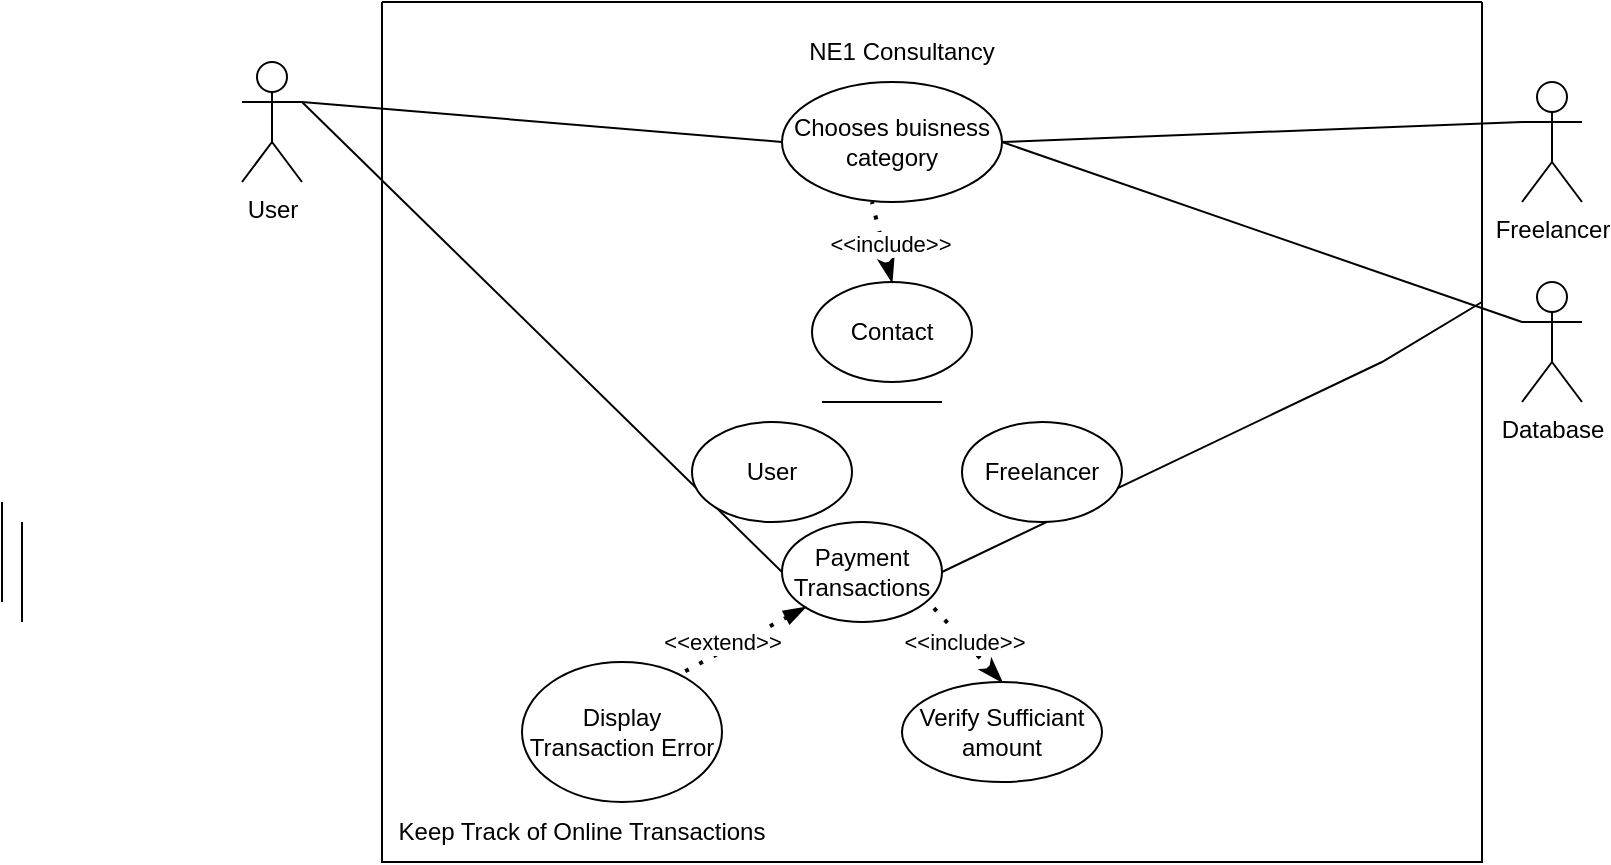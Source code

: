 <mxfile version="20.3.0" type="device"><diagram id="widOWewGo_VllU9ZJEgM" name="Page-1"><mxGraphModel dx="830" dy="513" grid="1" gridSize="10" guides="1" tooltips="1" connect="1" arrows="1" fold="1" page="1" pageScale="1" pageWidth="850" pageHeight="1100" math="0" shadow="0"><root><mxCell id="0"/><mxCell id="1" parent="0"/><mxCell id="8VTQxNKQnnOzeYi4kvYW-2" value="User" style="shape=umlActor;verticalLabelPosition=bottom;verticalAlign=top;html=1;outlineConnect=0;" vertex="1" parent="1"><mxGeometry x="200" y="100" width="30" height="60" as="geometry"/></mxCell><mxCell id="8VTQxNKQnnOzeYi4kvYW-3" value="Database" style="shape=umlActor;verticalLabelPosition=bottom;verticalAlign=top;html=1;outlineConnect=0;" vertex="1" parent="1"><mxGeometry x="840" y="210" width="30" height="60" as="geometry"/></mxCell><mxCell id="8VTQxNKQnnOzeYi4kvYW-4" value="NE1 Consultancy" style="text;html=1;strokeColor=none;fillColor=none;align=center;verticalAlign=middle;whiteSpace=wrap;rounded=0;" vertex="1" parent="1"><mxGeometry x="480" y="80" width="100" height="30" as="geometry"/></mxCell><mxCell id="8VTQxNKQnnOzeYi4kvYW-5" value="Chooses buisness category" style="ellipse;whiteSpace=wrap;html=1;" vertex="1" parent="1"><mxGeometry x="470" y="110" width="110" height="60" as="geometry"/></mxCell><mxCell id="8VTQxNKQnnOzeYi4kvYW-8" value="" style="endArrow=none;html=1;rounded=0;entryX=0;entryY=0.5;entryDx=0;entryDy=0;exitX=1;exitY=0.333;exitDx=0;exitDy=0;exitPerimeter=0;" edge="1" parent="1" source="8VTQxNKQnnOzeYi4kvYW-2" target="8VTQxNKQnnOzeYi4kvYW-5"><mxGeometry width="50" height="50" relative="1" as="geometry"><mxPoint x="220" y="180" as="sourcePoint"/><mxPoint x="270" y="130" as="targetPoint"/></mxGeometry></mxCell><mxCell id="8VTQxNKQnnOzeYi4kvYW-9" value="Contact" style="ellipse;whiteSpace=wrap;html=1;" vertex="1" parent="1"><mxGeometry x="485" y="210" width="80" height="50" as="geometry"/></mxCell><mxCell id="8VTQxNKQnnOzeYi4kvYW-10" value="Freelancer" style="shape=umlActor;verticalLabelPosition=bottom;verticalAlign=top;html=1;outlineConnect=0;" vertex="1" parent="1"><mxGeometry x="840" y="110" width="30" height="60" as="geometry"/></mxCell><mxCell id="8VTQxNKQnnOzeYi4kvYW-11" value="" style="endArrow=none;dashed=1;html=1;dashPattern=1 3;strokeWidth=2;rounded=0;exitX=0.5;exitY=0;exitDx=0;exitDy=0;endFill=0;startArrow=classicThin;startFill=1;" edge="1" parent="1" source="8VTQxNKQnnOzeYi4kvYW-9"><mxGeometry width="50" height="50" relative="1" as="geometry"><mxPoint x="465" y="220" as="sourcePoint"/><mxPoint x="515" y="170" as="targetPoint"/></mxGeometry></mxCell><mxCell id="8VTQxNKQnnOzeYi4kvYW-12" value="&amp;lt;&amp;lt;include&amp;gt;&amp;gt;" style="edgeLabel;html=1;align=center;verticalAlign=middle;resizable=0;points=[];" vertex="1" connectable="0" parent="8VTQxNKQnnOzeYi4kvYW-11"><mxGeometry x="0.29" relative="1" as="geometry"><mxPoint x="5" y="6" as="offset"/></mxGeometry></mxCell><mxCell id="8VTQxNKQnnOzeYi4kvYW-13" value="" style="endArrow=none;html=1;rounded=0;exitX=1;exitY=0.5;exitDx=0;exitDy=0;entryX=0;entryY=0.333;entryDx=0;entryDy=0;entryPerimeter=0;" edge="1" parent="1" source="8VTQxNKQnnOzeYi4kvYW-5" target="8VTQxNKQnnOzeYi4kvYW-3"><mxGeometry width="50" height="50" relative="1" as="geometry"><mxPoint x="770" y="330" as="sourcePoint"/><mxPoint x="820" y="280" as="targetPoint"/></mxGeometry></mxCell><mxCell id="8VTQxNKQnnOzeYi4kvYW-14" value="" style="endArrow=none;html=1;rounded=0;exitX=1;exitY=0.5;exitDx=0;exitDy=0;" edge="1" parent="1" source="8VTQxNKQnnOzeYi4kvYW-16"><mxGeometry width="50" height="50" relative="1" as="geometry"><mxPoint x="770" y="330" as="sourcePoint"/><mxPoint x="820" y="220" as="targetPoint"/><Array as="points"><mxPoint x="770" y="250"/></Array></mxGeometry></mxCell><mxCell id="8VTQxNKQnnOzeYi4kvYW-15" value="" style="endArrow=none;html=1;rounded=0;entryX=0;entryY=0.5;entryDx=0;entryDy=0;exitX=1;exitY=0.333;exitDx=0;exitDy=0;exitPerimeter=0;" edge="1" parent="1" source="8VTQxNKQnnOzeYi4kvYW-2" target="8VTQxNKQnnOzeYi4kvYW-16"><mxGeometry width="50" height="50" relative="1" as="geometry"><mxPoint x="230" y="180" as="sourcePoint"/><mxPoint x="270" y="330" as="targetPoint"/></mxGeometry></mxCell><mxCell id="8VTQxNKQnnOzeYi4kvYW-16" value="Payment Transactions" style="ellipse;whiteSpace=wrap;html=1;" vertex="1" parent="1"><mxGeometry x="470" y="330" width="80" height="50" as="geometry"/></mxCell><mxCell id="8VTQxNKQnnOzeYi4kvYW-18" value="" style="endArrow=none;dashed=1;html=1;dashPattern=1 3;strokeWidth=2;rounded=0;endFill=0;startArrow=classicThin;startFill=1;exitX=0.5;exitY=0;exitDx=0;exitDy=0;entryX=0.907;entryY=0.787;entryDx=0;entryDy=0;entryPerimeter=0;" edge="1" parent="1" source="8VTQxNKQnnOzeYi4kvYW-20" target="8VTQxNKQnnOzeYi4kvYW-16"><mxGeometry width="50" height="50" relative="1" as="geometry"><mxPoint x="552.5" y="335" as="sourcePoint"/><mxPoint x="507.5" y="305" as="targetPoint"/></mxGeometry></mxCell><mxCell id="8VTQxNKQnnOzeYi4kvYW-19" value="&amp;lt;&amp;lt;include&amp;gt;&amp;gt;" style="edgeLabel;html=1;align=center;verticalAlign=middle;resizable=0;points=[];" vertex="1" connectable="0" parent="8VTQxNKQnnOzeYi4kvYW-18"><mxGeometry x="0.29" relative="1" as="geometry"><mxPoint x="5" y="6" as="offset"/></mxGeometry></mxCell><mxCell id="8VTQxNKQnnOzeYi4kvYW-22" value="" style="endArrow=blockThin;dashed=1;html=1;dashPattern=1 3;strokeWidth=2;rounded=0;entryX=0;entryY=1;entryDx=0;entryDy=0;endFill=1;exitX=0.816;exitY=0.066;exitDx=0;exitDy=0;exitPerimeter=0;" edge="1" parent="1" source="8VTQxNKQnnOzeYi4kvYW-21" target="8VTQxNKQnnOzeYi4kvYW-16"><mxGeometry width="50" height="50" relative="1" as="geometry"><mxPoint x="450" y="340" as="sourcePoint"/><mxPoint x="500" y="290" as="targetPoint"/></mxGeometry></mxCell><mxCell id="8VTQxNKQnnOzeYi4kvYW-23" value="&amp;lt;&amp;lt;extend&amp;gt;&amp;gt;" style="edgeLabel;html=1;align=center;verticalAlign=middle;resizable=0;points=[];" vertex="1" connectable="0" parent="8VTQxNKQnnOzeYi4kvYW-22"><mxGeometry x="-0.257" relative="1" as="geometry"><mxPoint x="-4" y="-3" as="offset"/></mxGeometry></mxCell><mxCell id="8VTQxNKQnnOzeYi4kvYW-24" value="" style="endArrow=none;html=1;rounded=0;exitX=1;exitY=0.5;exitDx=0;exitDy=0;entryX=0;entryY=0.333;entryDx=0;entryDy=0;entryPerimeter=0;" edge="1" parent="1" source="8VTQxNKQnnOzeYi4kvYW-5" target="8VTQxNKQnnOzeYi4kvYW-10"><mxGeometry width="50" height="50" relative="1" as="geometry"><mxPoint x="770" y="180" as="sourcePoint"/><mxPoint x="820" y="130" as="targetPoint"/></mxGeometry></mxCell><mxCell id="8VTQxNKQnnOzeYi4kvYW-34" value="" style="swimlane;startSize=0;" vertex="1" parent="1"><mxGeometry x="270" y="70" width="550" height="430" as="geometry"/></mxCell><mxCell id="8VTQxNKQnnOzeYi4kvYW-6" value="Keep Track of Online Transactions" style="text;html=1;strokeColor=none;fillColor=none;align=center;verticalAlign=middle;whiteSpace=wrap;rounded=0;" vertex="1" parent="8VTQxNKQnnOzeYi4kvYW-34"><mxGeometry y="400" width="200" height="30" as="geometry"/></mxCell><mxCell id="8VTQxNKQnnOzeYi4kvYW-31" value="User" style="ellipse;whiteSpace=wrap;html=1;" vertex="1" parent="8VTQxNKQnnOzeYi4kvYW-34"><mxGeometry x="155" y="210" width="80" height="50" as="geometry"/></mxCell><mxCell id="8VTQxNKQnnOzeYi4kvYW-21" value="Display Transaction Error" style="ellipse;whiteSpace=wrap;html=1;" vertex="1" parent="8VTQxNKQnnOzeYi4kvYW-34"><mxGeometry x="70" y="330" width="100" height="70" as="geometry"/></mxCell><mxCell id="8VTQxNKQnnOzeYi4kvYW-20" value="Verify Sufficiant amount" style="ellipse;whiteSpace=wrap;html=1;" vertex="1" parent="8VTQxNKQnnOzeYi4kvYW-34"><mxGeometry x="260" y="340" width="100" height="50" as="geometry"/></mxCell><mxCell id="8VTQxNKQnnOzeYi4kvYW-39" value="" style="endArrow=none;html=1;rounded=0;" edge="1" parent="8VTQxNKQnnOzeYi4kvYW-34"><mxGeometry width="50" height="50" relative="1" as="geometry"><mxPoint x="220" y="200" as="sourcePoint"/><mxPoint x="280" y="200" as="targetPoint"/></mxGeometry></mxCell><mxCell id="8VTQxNKQnnOzeYi4kvYW-32" value="Freelancer" style="ellipse;whiteSpace=wrap;html=1;" vertex="1" parent="8VTQxNKQnnOzeYi4kvYW-34"><mxGeometry x="290" y="210" width="80" height="50" as="geometry"/></mxCell><mxCell id="8VTQxNKQnnOzeYi4kvYW-36" value="" style="endArrow=none;html=1;rounded=0;" edge="1" parent="1"><mxGeometry width="50" height="50" relative="1" as="geometry"><mxPoint x="80" y="370" as="sourcePoint"/><mxPoint x="80" y="320" as="targetPoint"/></mxGeometry></mxCell><mxCell id="8VTQxNKQnnOzeYi4kvYW-37" value="" style="endArrow=none;html=1;rounded=0;" edge="1" parent="1"><mxGeometry width="50" height="50" relative="1" as="geometry"><mxPoint x="90" y="380" as="sourcePoint"/><mxPoint x="90" y="330" as="targetPoint"/></mxGeometry></mxCell></root></mxGraphModel></diagram></mxfile>